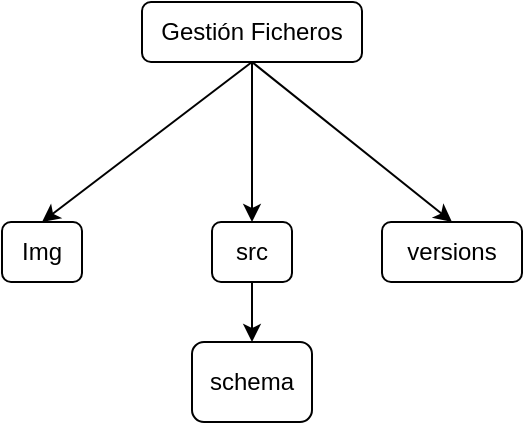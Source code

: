 <mxfile>
    <diagram id="UsnvOmW-RhdI6GCdWaPP" name="Página-1">
        <mxGraphModel dx="812" dy="790" grid="1" gridSize="10" guides="1" tooltips="1" connect="1" arrows="1" fold="1" page="1" pageScale="1" pageWidth="827" pageHeight="1169" math="0" shadow="0">
            <root>
                <mxCell id="0"/>
                <mxCell id="1" parent="0"/>
                <mxCell id="9" style="edgeStyle=none;html=1;exitX=0.5;exitY=1;exitDx=0;exitDy=0;entryX=0.5;entryY=0;entryDx=0;entryDy=0;" parent="1" source="2" target="4" edge="1">
                    <mxGeometry relative="1" as="geometry"/>
                </mxCell>
                <mxCell id="10" style="edgeStyle=none;html=1;exitX=0.5;exitY=1;exitDx=0;exitDy=0;entryX=0.5;entryY=0;entryDx=0;entryDy=0;" parent="1" source="2" target="3" edge="1">
                    <mxGeometry relative="1" as="geometry"/>
                </mxCell>
                <mxCell id="11" style="edgeStyle=none;html=1;exitX=0.5;exitY=1;exitDx=0;exitDy=0;entryX=0.5;entryY=0;entryDx=0;entryDy=0;" parent="1" source="2" target="5" edge="1">
                    <mxGeometry relative="1" as="geometry"/>
                </mxCell>
                <mxCell id="2" value="Gestión Ficheros" style="rounded=1;whiteSpace=wrap;html=1;" parent="1" vertex="1">
                    <mxGeometry x="320" y="200" width="110" height="30" as="geometry"/>
                </mxCell>
                <mxCell id="3" value="Img&lt;br&gt;" style="rounded=1;whiteSpace=wrap;html=1;" parent="1" vertex="1">
                    <mxGeometry x="250" y="310" width="40" height="30" as="geometry"/>
                </mxCell>
                <mxCell id="13" style="edgeStyle=none;html=1;exitX=0.5;exitY=1;exitDx=0;exitDy=0;entryX=0.5;entryY=0;entryDx=0;entryDy=0;" parent="1" source="4" target="12" edge="1">
                    <mxGeometry relative="1" as="geometry"/>
                </mxCell>
                <mxCell id="4" value="src" style="rounded=1;whiteSpace=wrap;html=1;" parent="1" vertex="1">
                    <mxGeometry x="355" y="310" width="40" height="30" as="geometry"/>
                </mxCell>
                <mxCell id="5" value="versions" style="rounded=1;whiteSpace=wrap;html=1;" parent="1" vertex="1">
                    <mxGeometry x="440" y="310" width="70" height="30" as="geometry"/>
                </mxCell>
                <mxCell id="12" value="schema" style="rounded=1;whiteSpace=wrap;html=1;" parent="1" vertex="1">
                    <mxGeometry x="345" y="370" width="60" height="40" as="geometry"/>
                </mxCell>
            </root>
        </mxGraphModel>
    </diagram>
</mxfile>